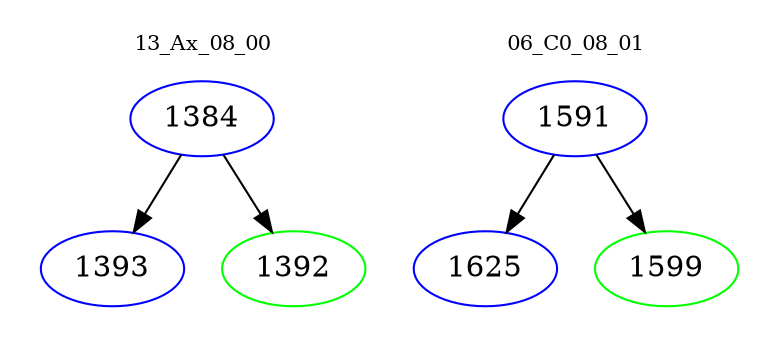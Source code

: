 digraph{
subgraph cluster_0 {
color = white
label = "13_Ax_08_00";
fontsize=10;
T0_1384 [label="1384", color="blue"]
T0_1384 -> T0_1393 [color="black"]
T0_1393 [label="1393", color="blue"]
T0_1384 -> T0_1392 [color="black"]
T0_1392 [label="1392", color="green"]
}
subgraph cluster_1 {
color = white
label = "06_C0_08_01";
fontsize=10;
T1_1591 [label="1591", color="blue"]
T1_1591 -> T1_1625 [color="black"]
T1_1625 [label="1625", color="blue"]
T1_1591 -> T1_1599 [color="black"]
T1_1599 [label="1599", color="green"]
}
}
